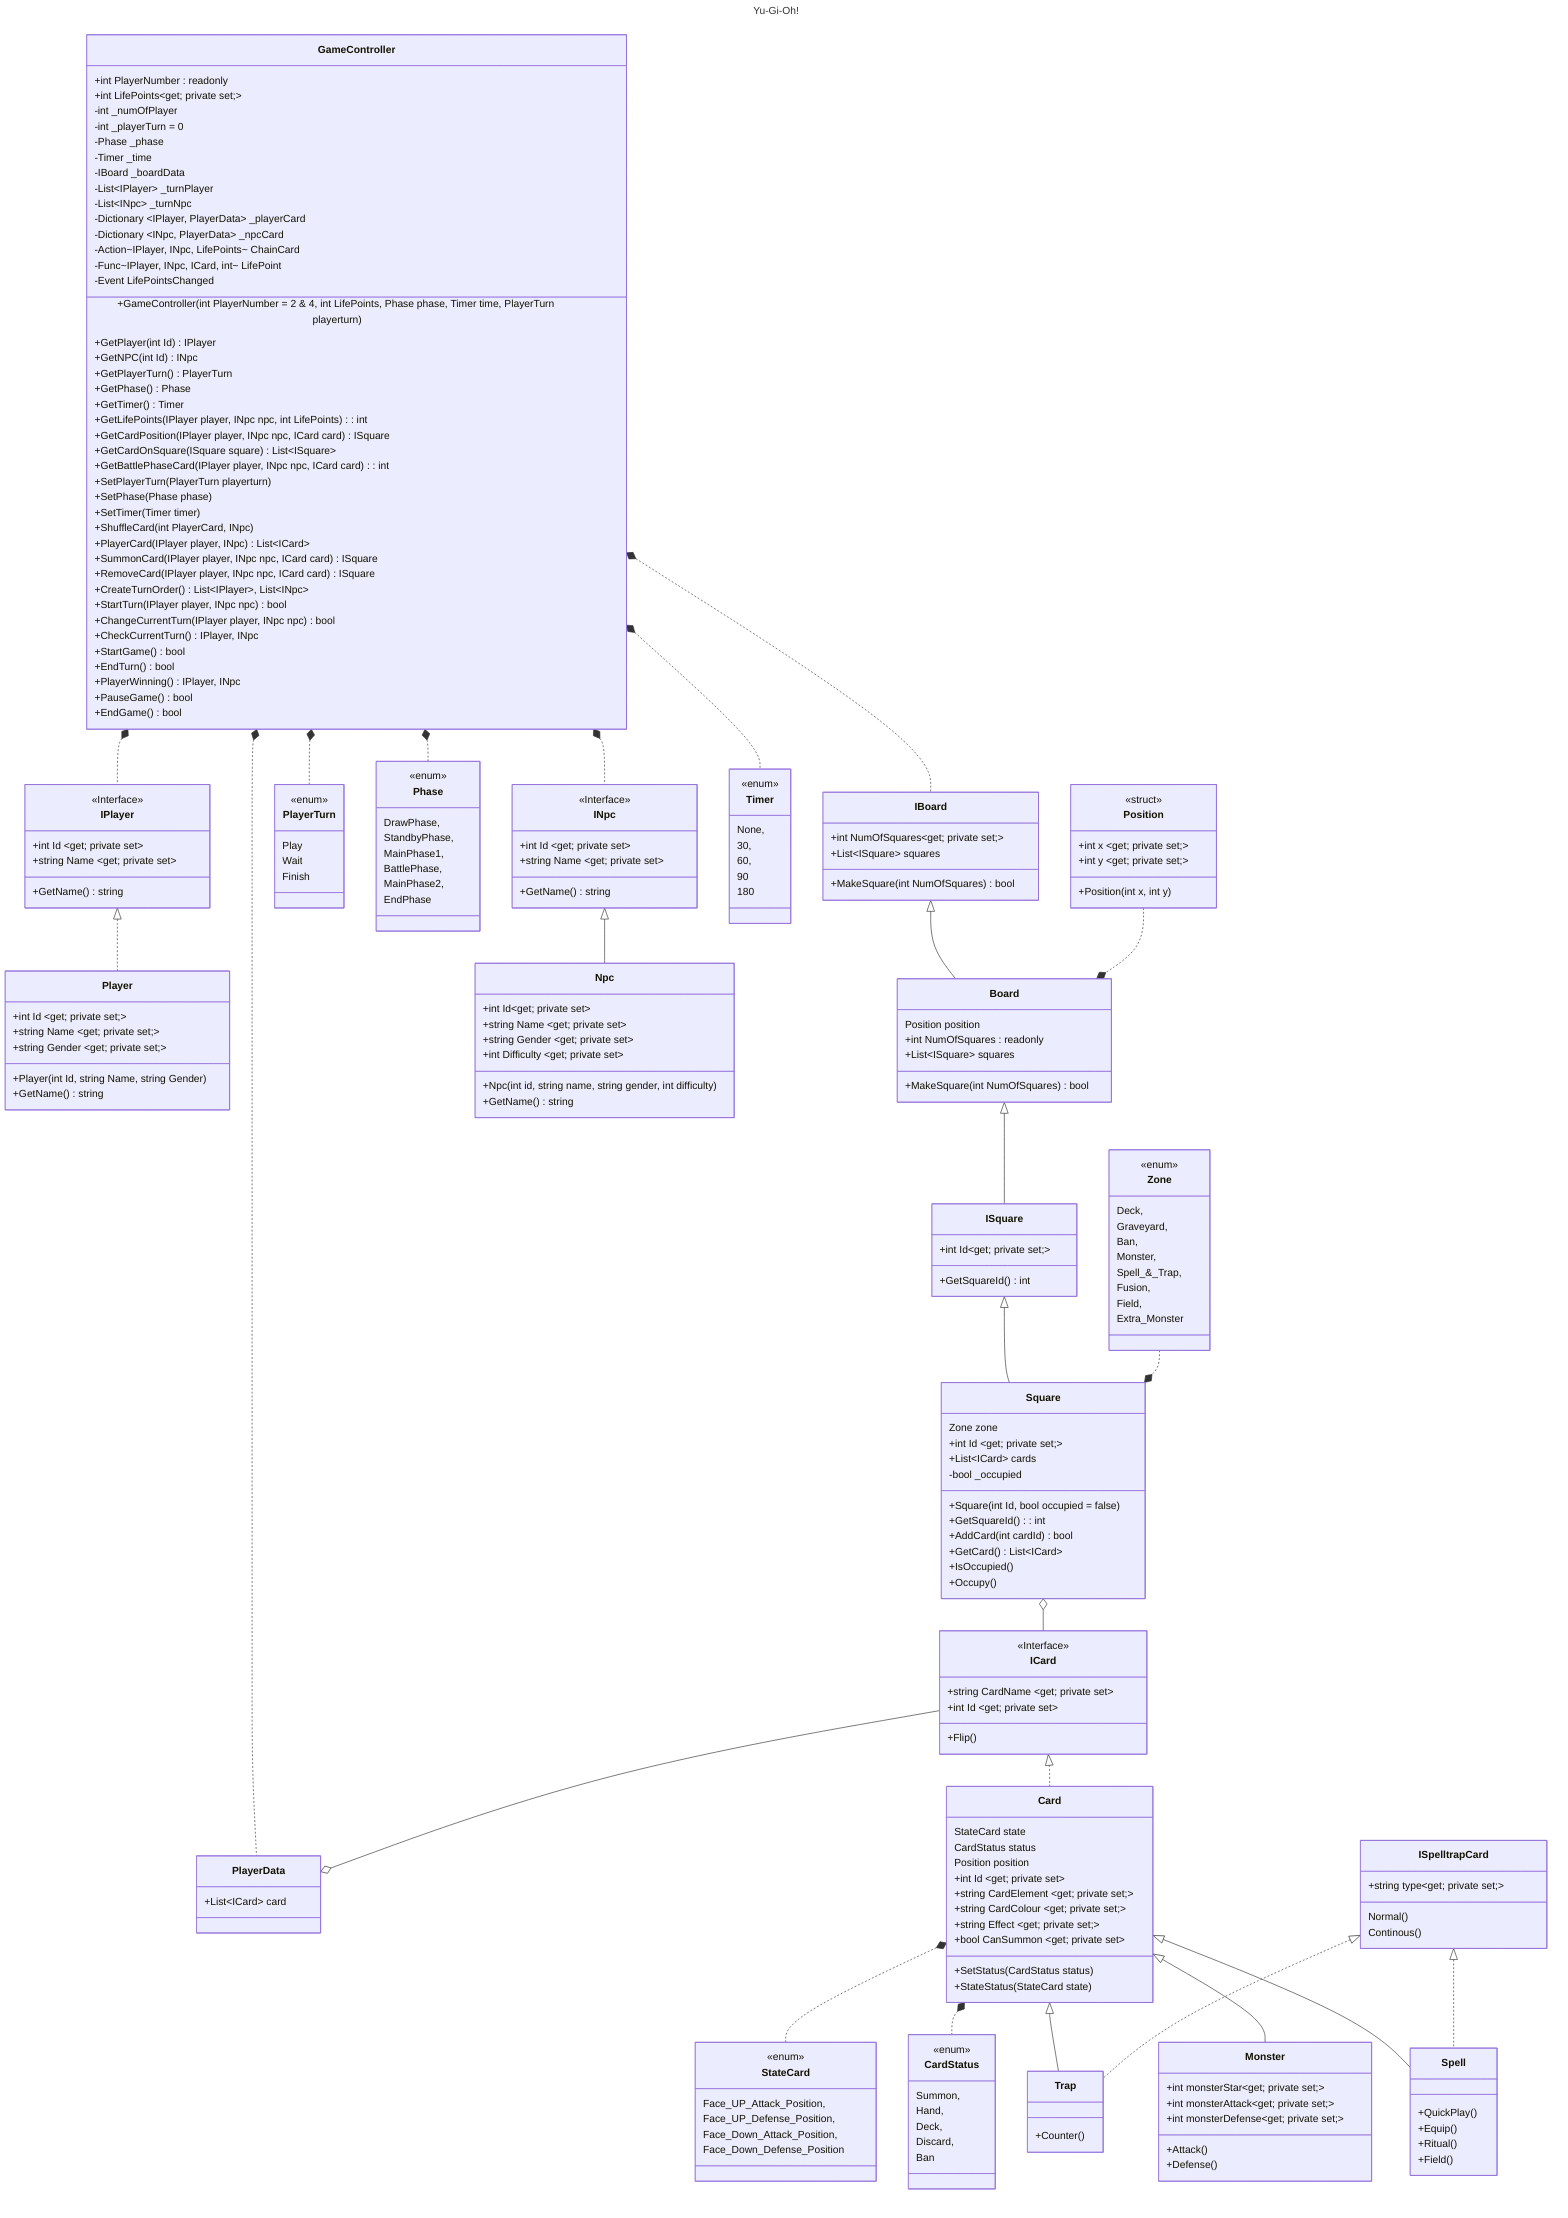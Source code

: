 ---
title : Yu-Gi-Oh!
---
classDiagram
    GameController *.. IPlayer
    GameController *.. IBoard
    GameController *.. PlayerData
    GameController *.. PlayerTurn
    GameController *.. Phase
    GameController *.. INpc
    GameController *.. Timer
    IPlayer <|.. Player
    Card <|-- Monster
    Card <|-- Spell
    Card <|-- Trap
    Card *.. CardStatus
    Card *.. StateCard
    ICard <|.. Card
    ICard --o PlayerData
    ISpelltrapCard <|.. Spell
    ISpelltrapCard <|.. Trap
    Square o-- ICard
    IBoard <|-- Board
    ISquare <|-- Square
    INpc <|-- Npc
    Board <|-- ISquare
    Zone ..* Square
    Position ..* Board

    class GameController{
    +int PlayerNumber : readonly
    +int LifePoints~get; private set;~
    -int _numOfPlayer
    -int _playerTurn = 0
    -Phase _phase
    -Timer _time
    -IBoard _boardData
    -List~IPlayer~ _turnPlayer
    -List~INpc~ _turnNpc
    -Dictionary ~IPlayer, PlayerData~ _playerCard
    -Dictionary ~INpc, PlayerData~ _npcCard
    -Action~IPlayer, INpc, LifePoints~ ChainCard
    -Func~IPlayer, INpc, ICard, int~ LifePoint
    -Event LifePointsChanged
    +GameController(int PlayerNumber = 2 & 4, int LifePoints, Phase phase, Timer time, PlayerTurn playerturn)
    +GetPlayer(int Id) IPlayer
    +GetNPC(int Id) INpc
    +GetPlayerTurn() PlayerTurn
    +GetPhase() Phase
    +GetTimer() Timer
    +GetLifePoints(IPlayer player, INpc npc, int LifePoints) : int
    +GetCardPosition(IPlayer player, INpc npc, ICard card) ISquare
    +GetCardOnSquare(ISquare square) List~ISquare~
    +GetBattlePhaseCard(IPlayer player, INpc npc, ICard card) : int
    +SetPlayerTurn(PlayerTurn playerturn)
    +SetPhase(Phase phase)
    +SetTimer(Timer timer)
    +ShuffleCard(int PlayerCard, INpc)
    +PlayerCard(IPlayer player, INpc) List~ICard~
    +SummonCard(IPlayer player, INpc npc, ICard card) ISquare
    +RemoveCard(IPlayer player, INpc npc, ICard card) ISquare
    +CreateTurnOrder() List~IPlayer~, List~INpc~
    +StartTurn(IPlayer player, INpc npc) bool
    +ChangeCurrentTurn(IPlayer player, INpc npc) bool
    +CheckCurrentTurn() IPlayer, INpc
    +StartGame() bool
    +EndTurn() bool
    +PlayerWinning() IPlayer, INpc
    +PauseGame() bool
    +EndGame() bool
    }

    class Player{
    +int Id ~get; private set;~
    +string Name ~get; private set;~
    +string Gender ~get; private set;~
    +Player(int Id, string Name, string Gender)
    +GetName() string
    }

    class IPlayer{
    <<Interface>>
    +int Id ~get; private set~ 
    +string Name ~get; private set~
    +GetName() string
    }

    class INpc{
    <<Interface>>
    +int Id ~get; private set~ 
    +string Name ~get; private set~
    +GetName() string
    }

    class Npc{
    +int Id~get; private set~
    +string Name ~get; private set~
    +string Gender ~get; private set~
    +int Difficulty ~get; private set~
    +Npc(int id, string name, string gender, int difficulty)
    +GetName() string
    }

    class PlayerTurn{
    <<enum>>
    Play
    Wait
    Finish
    }

    class Card{
    StateCard state
    CardStatus status
    Position position
    +int Id ~get; private set~
    +string CardElement ~get; private set;~
    +string CardColour ~get; private set;~
    +string Effect ~get; private set;~
    +bool CanSummon ~get; private set~
    +SetStatus(CardStatus status)
    +StateStatus(StateCard state)
    }

    class Monster{
        +int monsterStar~get; private set;~
        +int monsterAttack~get; private set;~
        +int monsterDefense~get; private set;~
        +Attack()
        +Defense()
    }
    class Spell{
        +QuickPlay()
        +Equip()
        +Ritual()
        +Field()
    }

    class Trap{
        +Counter()
    }

    class ISpelltrapCard{
        +string type~get; private set;~
        Normal()
        Continous()
    }

    class CardStatus{
        <<enum>>
        Summon,
        Hand,
        Deck,
        Discard,
        Ban
    }

    class ICard{
    <<Interface>>
    +string CardName ~get; private set~ 
    +int Id ~get; private set~ 
    +Flip()
    }
    
    class PlayerData{
    +List~ICard~ card
    }

    class Phase{
    <<enum>>
    DrawPhase,
    StandbyPhase,
    MainPhase1,
    BattlePhase,
    MainPhase2,
    EndPhase
    }

    class Zone{
    <<enum>>
    Deck,
    Graveyard,
    Ban,
    Monster,
    Spell_&_Trap,
    Fusion,
    Field,
    Extra_Monster
    }

    class IBoard{
    +int NumOfSquares~get; private set;~
    +List~ISquare~ squares
    +MakeSquare(int NumOfSquares) bool
    }

    class Board{
    Position position
    +int NumOfSquares : readonly
    +List~ISquare~ squares
    +MakeSquare(int NumOfSquares) bool
    }

    class ISquare{
    +int Id~get; private set;~
    +GetSquareId() int
    }

    class Square{
    Zone zone
    +int Id ~get; private set;~
    +List~ICard~ cards
    -bool _occupied
    +Square(int Id, bool occupied = false)
    +GetSquareId() : int
    +AddCard(int cardId) bool
    +GetCard() List~ICard~
    +IsOccupied()
    +Occupy() 
    }

    class StateCard{
    <<enum>>
    Face_UP_Attack_Position,
    Face_UP_Defense_Position,
    Face_Down_Attack_Position,
    Face_Down_Defense_Position
    }

    class Position{
    <<struct>>
    +int x ~get; private set;~
    +int y ~get; private set;~
    +Position(int x, int y)
    }

    class Timer{
    <<enum>>
    None,
    30,
    60,
    90
    180
    }